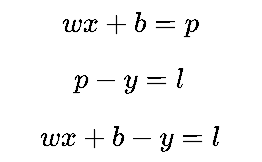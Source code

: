 <mxfile version="12.9.3" type="device"><diagram id="1ctbpyb0rmToKqB3J5EJ" name="Page-1"><mxGraphModel dx="946" dy="611" grid="1" gridSize="10" guides="1" tooltips="1" connect="1" arrows="1" fold="1" page="1" pageScale="1" pageWidth="850" pageHeight="1100" math="1" shadow="0"><root><mxCell id="0"/><mxCell id="1" parent="0"/><mxCell id="CEBMFiAw50nwss87tyaa-1" value="`wx + b = p`&lt;br&gt;&lt;br&gt;`p - y = l`&lt;br&gt;&lt;br&gt;`wx + b - y = l`" style="text;html=1;strokeColor=none;fillColor=none;align=center;verticalAlign=middle;whiteSpace=wrap;rounded=0;" parent="1" vertex="1"><mxGeometry x="240" y="200" width="130" height="80" as="geometry"/></mxCell></root></mxGraphModel></diagram></mxfile>
